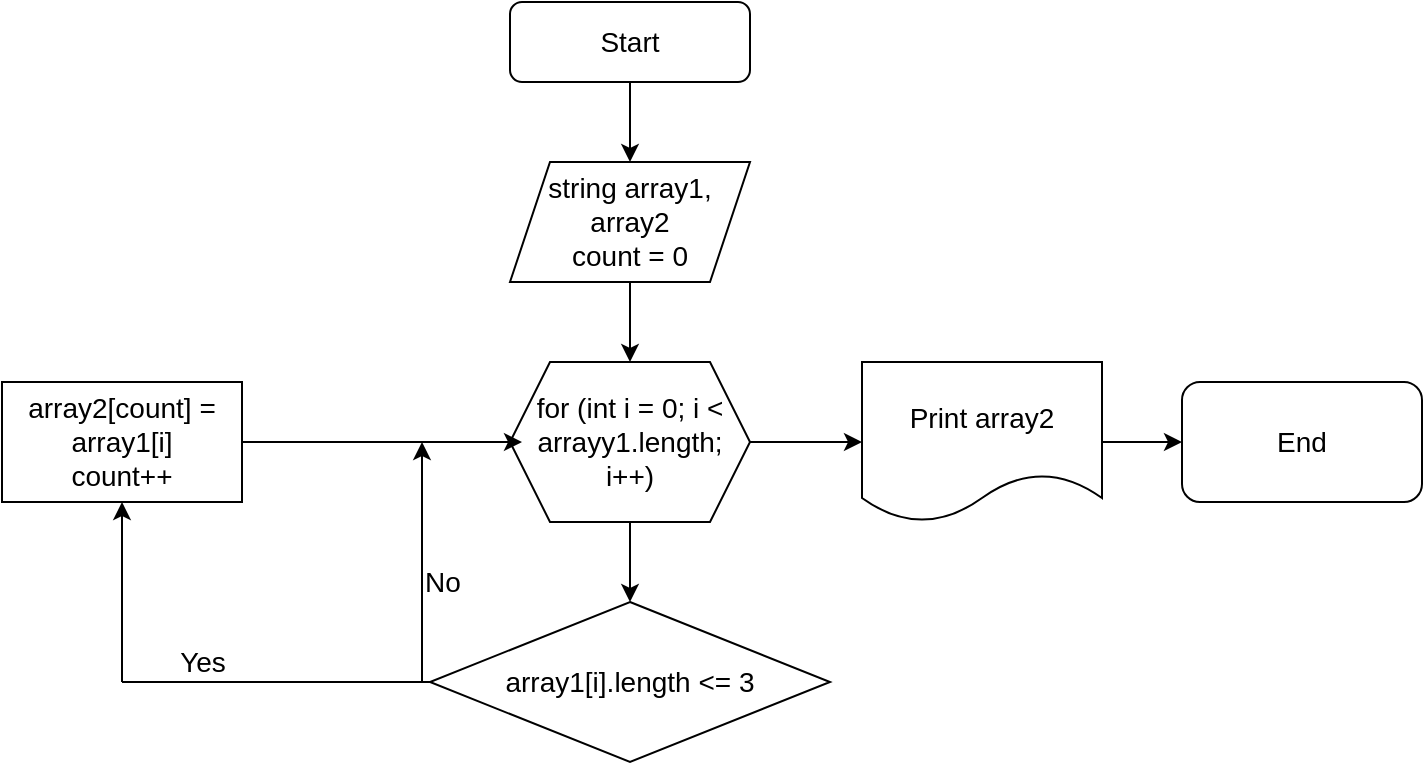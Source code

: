 <mxfile version="20.2.7" type="device"><diagram id="68xUws6ZYS9GdHY7ebNu" name="Страница 1"><mxGraphModel dx="820" dy="477" grid="1" gridSize="10" guides="1" tooltips="1" connect="1" arrows="1" fold="1" page="1" pageScale="1" pageWidth="827" pageHeight="1169" math="0" shadow="0"><root><mxCell id="0"/><mxCell id="1" parent="0"/><mxCell id="L0Tz1IvC1Yv1lqHYaKWS-3" value="" style="edgeStyle=orthogonalEdgeStyle;rounded=0;orthogonalLoop=1;jettySize=auto;html=1;fontSize=14;" edge="1" parent="1" source="L0Tz1IvC1Yv1lqHYaKWS-1" target="L0Tz1IvC1Yv1lqHYaKWS-2"><mxGeometry relative="1" as="geometry"/></mxCell><mxCell id="L0Tz1IvC1Yv1lqHYaKWS-1" value="&lt;font style=&quot;font-size: 14px;&quot;&gt;Start&lt;/font&gt;" style="rounded=1;whiteSpace=wrap;html=1;" vertex="1" parent="1"><mxGeometry x="354" y="20" width="120" height="40" as="geometry"/></mxCell><mxCell id="L0Tz1IvC1Yv1lqHYaKWS-5" value="" style="edgeStyle=orthogonalEdgeStyle;rounded=0;orthogonalLoop=1;jettySize=auto;html=1;fontSize=14;" edge="1" parent="1" source="L0Tz1IvC1Yv1lqHYaKWS-2" target="L0Tz1IvC1Yv1lqHYaKWS-4"><mxGeometry relative="1" as="geometry"/></mxCell><mxCell id="L0Tz1IvC1Yv1lqHYaKWS-2" value="string array1, array2&lt;br&gt;count = 0" style="shape=parallelogram;perimeter=parallelogramPerimeter;whiteSpace=wrap;html=1;fixedSize=1;fontSize=14;" vertex="1" parent="1"><mxGeometry x="354" y="100" width="120" height="60" as="geometry"/></mxCell><mxCell id="L0Tz1IvC1Yv1lqHYaKWS-7" value="" style="edgeStyle=orthogonalEdgeStyle;rounded=0;orthogonalLoop=1;jettySize=auto;html=1;fontSize=14;" edge="1" parent="1" source="L0Tz1IvC1Yv1lqHYaKWS-4" target="L0Tz1IvC1Yv1lqHYaKWS-6"><mxGeometry relative="1" as="geometry"/></mxCell><mxCell id="L0Tz1IvC1Yv1lqHYaKWS-18" value="" style="edgeStyle=orthogonalEdgeStyle;rounded=0;orthogonalLoop=1;jettySize=auto;html=1;fontSize=14;" edge="1" parent="1" source="L0Tz1IvC1Yv1lqHYaKWS-4" target="L0Tz1IvC1Yv1lqHYaKWS-17"><mxGeometry relative="1" as="geometry"/></mxCell><mxCell id="L0Tz1IvC1Yv1lqHYaKWS-4" value="for (int i = 0; i &amp;lt; arrayy1.length; i++)" style="shape=hexagon;perimeter=hexagonPerimeter2;whiteSpace=wrap;html=1;fixedSize=1;fontSize=14;" vertex="1" parent="1"><mxGeometry x="354" y="200" width="120" height="80" as="geometry"/></mxCell><mxCell id="L0Tz1IvC1Yv1lqHYaKWS-6" value="array1[i].length &amp;lt;= 3" style="rhombus;whiteSpace=wrap;html=1;fontSize=14;" vertex="1" parent="1"><mxGeometry x="314" y="320" width="200" height="80" as="geometry"/></mxCell><mxCell id="L0Tz1IvC1Yv1lqHYaKWS-12" value="" style="edgeStyle=orthogonalEdgeStyle;rounded=0;orthogonalLoop=1;jettySize=auto;html=1;fontSize=14;" edge="1" parent="1" source="L0Tz1IvC1Yv1lqHYaKWS-8"><mxGeometry relative="1" as="geometry"><mxPoint x="360" y="240" as="targetPoint"/></mxGeometry></mxCell><mxCell id="L0Tz1IvC1Yv1lqHYaKWS-8" value="array2[count] = array1[i]&lt;br&gt;count++" style="rounded=0;whiteSpace=wrap;html=1;fontSize=14;" vertex="1" parent="1"><mxGeometry x="100" y="210" width="120" height="60" as="geometry"/></mxCell><mxCell id="L0Tz1IvC1Yv1lqHYaKWS-9" value="" style="endArrow=none;html=1;rounded=0;fontSize=14;entryX=0;entryY=0.5;entryDx=0;entryDy=0;" edge="1" parent="1" target="L0Tz1IvC1Yv1lqHYaKWS-6"><mxGeometry width="50" height="50" relative="1" as="geometry"><mxPoint x="160" y="360" as="sourcePoint"/><mxPoint x="440" y="160" as="targetPoint"/></mxGeometry></mxCell><mxCell id="L0Tz1IvC1Yv1lqHYaKWS-10" value="" style="endArrow=classic;html=1;rounded=0;fontSize=14;entryX=0.5;entryY=1;entryDx=0;entryDy=0;" edge="1" parent="1" target="L0Tz1IvC1Yv1lqHYaKWS-8"><mxGeometry width="50" height="50" relative="1" as="geometry"><mxPoint x="160" y="360" as="sourcePoint"/><mxPoint x="440" y="160" as="targetPoint"/></mxGeometry></mxCell><mxCell id="L0Tz1IvC1Yv1lqHYaKWS-13" value="" style="endArrow=classic;html=1;rounded=0;fontSize=14;" edge="1" parent="1"><mxGeometry width="50" height="50" relative="1" as="geometry"><mxPoint x="310" y="360" as="sourcePoint"/><mxPoint x="310" y="240" as="targetPoint"/></mxGeometry></mxCell><mxCell id="L0Tz1IvC1Yv1lqHYaKWS-14" value="Yes" style="text;html=1;align=center;verticalAlign=middle;resizable=0;points=[];autosize=1;strokeColor=none;fillColor=none;fontSize=14;" vertex="1" parent="1"><mxGeometry x="175" y="335" width="50" height="30" as="geometry"/></mxCell><mxCell id="L0Tz1IvC1Yv1lqHYaKWS-15" value="No" style="text;html=1;align=center;verticalAlign=middle;resizable=0;points=[];autosize=1;strokeColor=none;fillColor=none;fontSize=14;" vertex="1" parent="1"><mxGeometry x="300" y="295" width="40" height="30" as="geometry"/></mxCell><mxCell id="L0Tz1IvC1Yv1lqHYaKWS-16" value="End" style="rounded=1;whiteSpace=wrap;html=1;fontSize=14;" vertex="1" parent="1"><mxGeometry x="690" y="210" width="120" height="60" as="geometry"/></mxCell><mxCell id="L0Tz1IvC1Yv1lqHYaKWS-19" value="" style="edgeStyle=orthogonalEdgeStyle;rounded=0;orthogonalLoop=1;jettySize=auto;html=1;fontSize=14;" edge="1" parent="1" source="L0Tz1IvC1Yv1lqHYaKWS-17" target="L0Tz1IvC1Yv1lqHYaKWS-16"><mxGeometry relative="1" as="geometry"/></mxCell><mxCell id="L0Tz1IvC1Yv1lqHYaKWS-17" value="Print array2" style="shape=document;whiteSpace=wrap;html=1;boundedLbl=1;fontSize=14;" vertex="1" parent="1"><mxGeometry x="530" y="200" width="120" height="80" as="geometry"/></mxCell></root></mxGraphModel></diagram></mxfile>